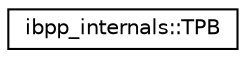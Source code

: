 digraph "Graphical Class Hierarchy"
{
 // LATEX_PDF_SIZE
  edge [fontname="Helvetica",fontsize="10",labelfontname="Helvetica",labelfontsize="10"];
  node [fontname="Helvetica",fontsize="10",shape=record];
  rankdir="LR";
  Node0 [label="ibpp_internals::TPB",height=0.2,width=0.4,color="black", fillcolor="white", style="filled",URL="$classibpp__internals_1_1TPB.html",tooltip=" "];
}
